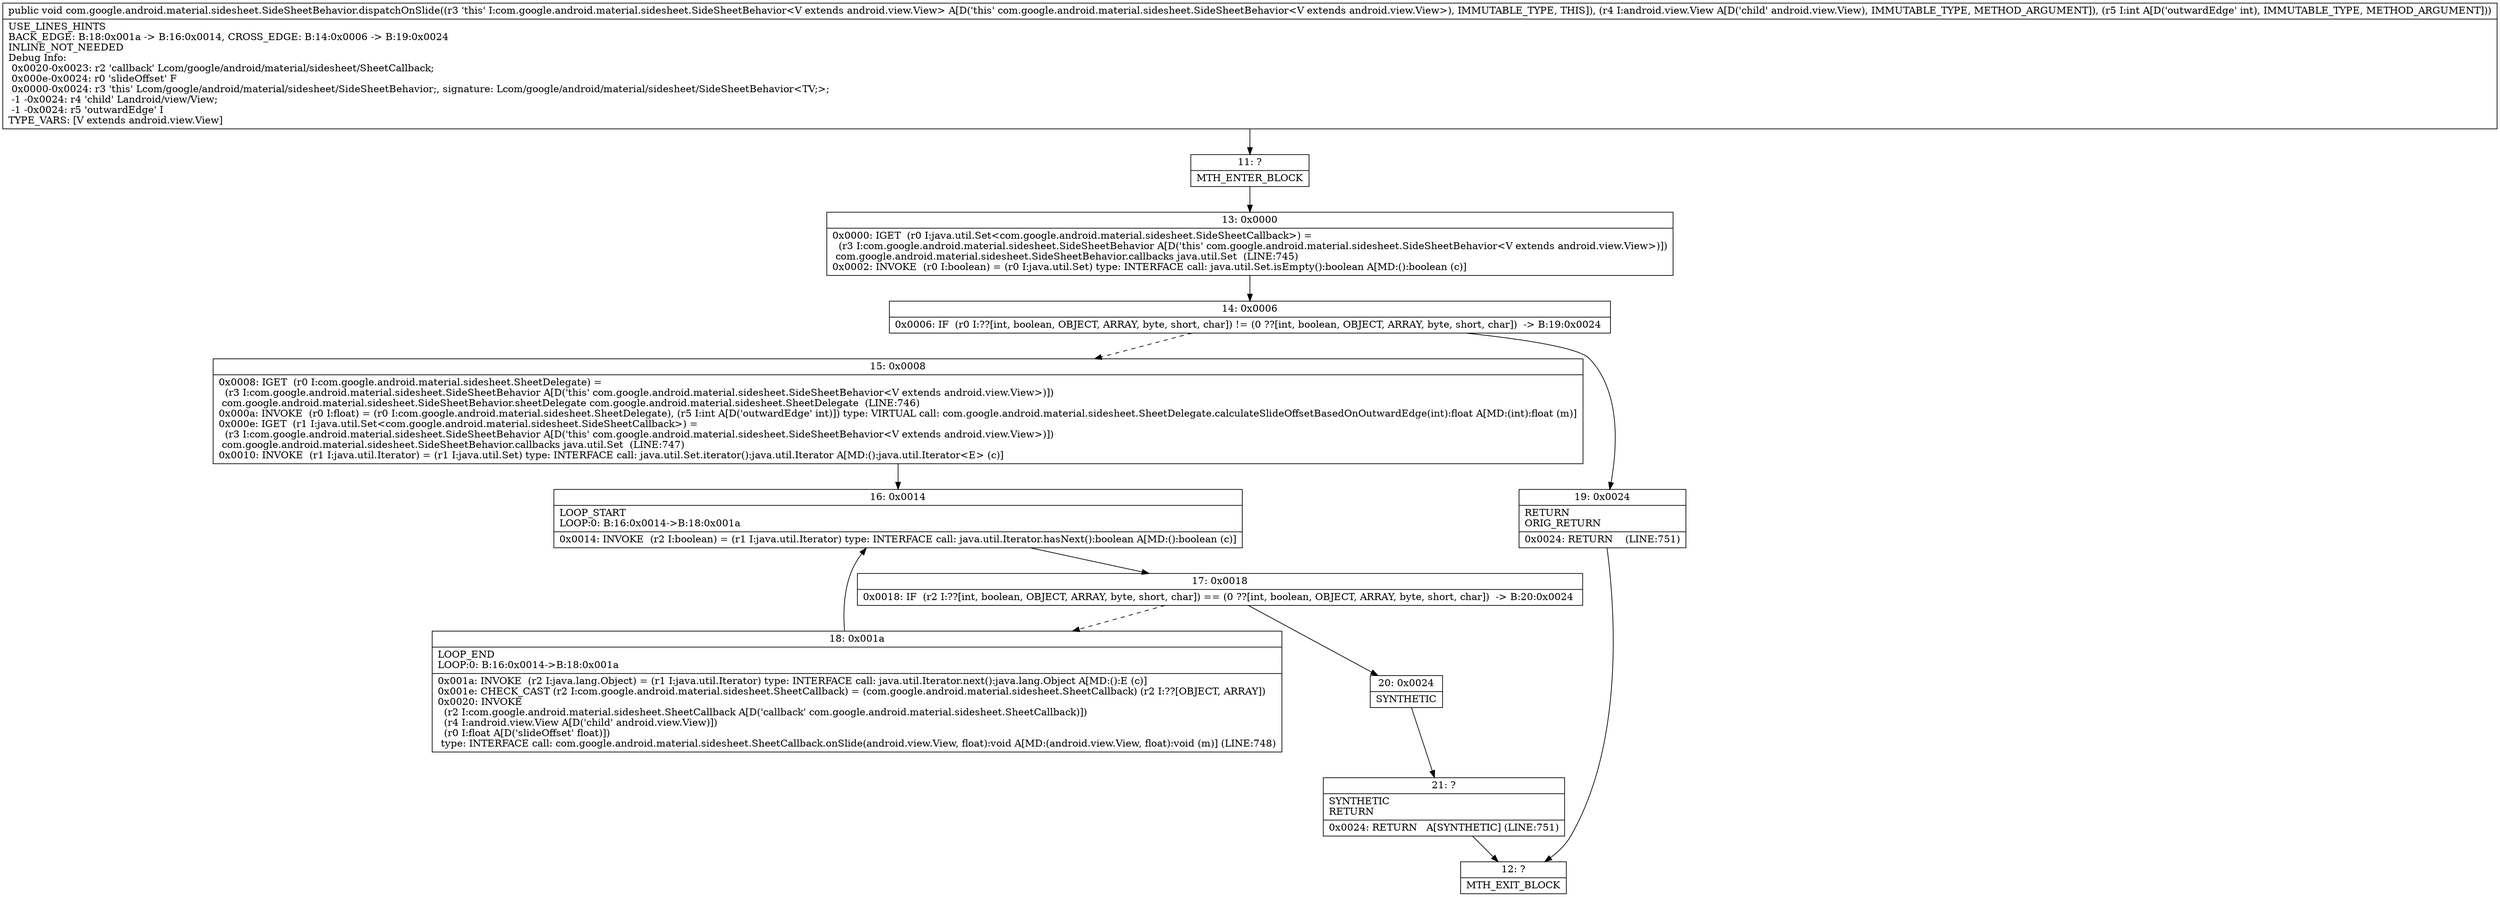 digraph "CFG forcom.google.android.material.sidesheet.SideSheetBehavior.dispatchOnSlide(Landroid\/view\/View;I)V" {
Node_11 [shape=record,label="{11\:\ ?|MTH_ENTER_BLOCK\l}"];
Node_13 [shape=record,label="{13\:\ 0x0000|0x0000: IGET  (r0 I:java.util.Set\<com.google.android.material.sidesheet.SideSheetCallback\>) = \l  (r3 I:com.google.android.material.sidesheet.SideSheetBehavior A[D('this' com.google.android.material.sidesheet.SideSheetBehavior\<V extends android.view.View\>)])\l com.google.android.material.sidesheet.SideSheetBehavior.callbacks java.util.Set  (LINE:745)\l0x0002: INVOKE  (r0 I:boolean) = (r0 I:java.util.Set) type: INTERFACE call: java.util.Set.isEmpty():boolean A[MD:():boolean (c)]\l}"];
Node_14 [shape=record,label="{14\:\ 0x0006|0x0006: IF  (r0 I:??[int, boolean, OBJECT, ARRAY, byte, short, char]) != (0 ??[int, boolean, OBJECT, ARRAY, byte, short, char])  \-\> B:19:0x0024 \l}"];
Node_15 [shape=record,label="{15\:\ 0x0008|0x0008: IGET  (r0 I:com.google.android.material.sidesheet.SheetDelegate) = \l  (r3 I:com.google.android.material.sidesheet.SideSheetBehavior A[D('this' com.google.android.material.sidesheet.SideSheetBehavior\<V extends android.view.View\>)])\l com.google.android.material.sidesheet.SideSheetBehavior.sheetDelegate com.google.android.material.sidesheet.SheetDelegate  (LINE:746)\l0x000a: INVOKE  (r0 I:float) = (r0 I:com.google.android.material.sidesheet.SheetDelegate), (r5 I:int A[D('outwardEdge' int)]) type: VIRTUAL call: com.google.android.material.sidesheet.SheetDelegate.calculateSlideOffsetBasedOnOutwardEdge(int):float A[MD:(int):float (m)]\l0x000e: IGET  (r1 I:java.util.Set\<com.google.android.material.sidesheet.SideSheetCallback\>) = \l  (r3 I:com.google.android.material.sidesheet.SideSheetBehavior A[D('this' com.google.android.material.sidesheet.SideSheetBehavior\<V extends android.view.View\>)])\l com.google.android.material.sidesheet.SideSheetBehavior.callbacks java.util.Set  (LINE:747)\l0x0010: INVOKE  (r1 I:java.util.Iterator) = (r1 I:java.util.Set) type: INTERFACE call: java.util.Set.iterator():java.util.Iterator A[MD:():java.util.Iterator\<E\> (c)]\l}"];
Node_16 [shape=record,label="{16\:\ 0x0014|LOOP_START\lLOOP:0: B:16:0x0014\-\>B:18:0x001a\l|0x0014: INVOKE  (r2 I:boolean) = (r1 I:java.util.Iterator) type: INTERFACE call: java.util.Iterator.hasNext():boolean A[MD:():boolean (c)]\l}"];
Node_17 [shape=record,label="{17\:\ 0x0018|0x0018: IF  (r2 I:??[int, boolean, OBJECT, ARRAY, byte, short, char]) == (0 ??[int, boolean, OBJECT, ARRAY, byte, short, char])  \-\> B:20:0x0024 \l}"];
Node_18 [shape=record,label="{18\:\ 0x001a|LOOP_END\lLOOP:0: B:16:0x0014\-\>B:18:0x001a\l|0x001a: INVOKE  (r2 I:java.lang.Object) = (r1 I:java.util.Iterator) type: INTERFACE call: java.util.Iterator.next():java.lang.Object A[MD:():E (c)]\l0x001e: CHECK_CAST (r2 I:com.google.android.material.sidesheet.SheetCallback) = (com.google.android.material.sidesheet.SheetCallback) (r2 I:??[OBJECT, ARRAY]) \l0x0020: INVOKE  \l  (r2 I:com.google.android.material.sidesheet.SheetCallback A[D('callback' com.google.android.material.sidesheet.SheetCallback)])\l  (r4 I:android.view.View A[D('child' android.view.View)])\l  (r0 I:float A[D('slideOffset' float)])\l type: INTERFACE call: com.google.android.material.sidesheet.SheetCallback.onSlide(android.view.View, float):void A[MD:(android.view.View, float):void (m)] (LINE:748)\l}"];
Node_20 [shape=record,label="{20\:\ 0x0024|SYNTHETIC\l}"];
Node_21 [shape=record,label="{21\:\ ?|SYNTHETIC\lRETURN\l|0x0024: RETURN   A[SYNTHETIC] (LINE:751)\l}"];
Node_12 [shape=record,label="{12\:\ ?|MTH_EXIT_BLOCK\l}"];
Node_19 [shape=record,label="{19\:\ 0x0024|RETURN\lORIG_RETURN\l|0x0024: RETURN    (LINE:751)\l}"];
MethodNode[shape=record,label="{public void com.google.android.material.sidesheet.SideSheetBehavior.dispatchOnSlide((r3 'this' I:com.google.android.material.sidesheet.SideSheetBehavior\<V extends android.view.View\> A[D('this' com.google.android.material.sidesheet.SideSheetBehavior\<V extends android.view.View\>), IMMUTABLE_TYPE, THIS]), (r4 I:android.view.View A[D('child' android.view.View), IMMUTABLE_TYPE, METHOD_ARGUMENT]), (r5 I:int A[D('outwardEdge' int), IMMUTABLE_TYPE, METHOD_ARGUMENT]))  | USE_LINES_HINTS\lBACK_EDGE: B:18:0x001a \-\> B:16:0x0014, CROSS_EDGE: B:14:0x0006 \-\> B:19:0x0024\lINLINE_NOT_NEEDED\lDebug Info:\l  0x0020\-0x0023: r2 'callback' Lcom\/google\/android\/material\/sidesheet\/SheetCallback;\l  0x000e\-0x0024: r0 'slideOffset' F\l  0x0000\-0x0024: r3 'this' Lcom\/google\/android\/material\/sidesheet\/SideSheetBehavior;, signature: Lcom\/google\/android\/material\/sidesheet\/SideSheetBehavior\<TV;\>;\l  \-1 \-0x0024: r4 'child' Landroid\/view\/View;\l  \-1 \-0x0024: r5 'outwardEdge' I\lTYPE_VARS: [V extends android.view.View]\l}"];
MethodNode -> Node_11;Node_11 -> Node_13;
Node_13 -> Node_14;
Node_14 -> Node_15[style=dashed];
Node_14 -> Node_19;
Node_15 -> Node_16;
Node_16 -> Node_17;
Node_17 -> Node_18[style=dashed];
Node_17 -> Node_20;
Node_18 -> Node_16;
Node_20 -> Node_21;
Node_21 -> Node_12;
Node_19 -> Node_12;
}

